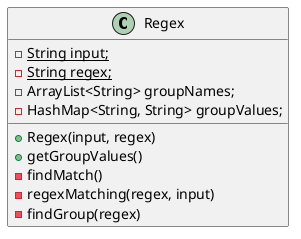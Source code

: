 @startuml
'https://plantuml.com/class-diagram

class Regex {
    - {static}String input;
    - {static}String regex;
    - ArrayList<String> groupNames;
    - HashMap<String, String> groupValues;
    + Regex(input, regex)
    + getGroupValues()
    - findMatch()
    - regexMatching(regex, input)
    - findGroup(regex)
}

@enduml